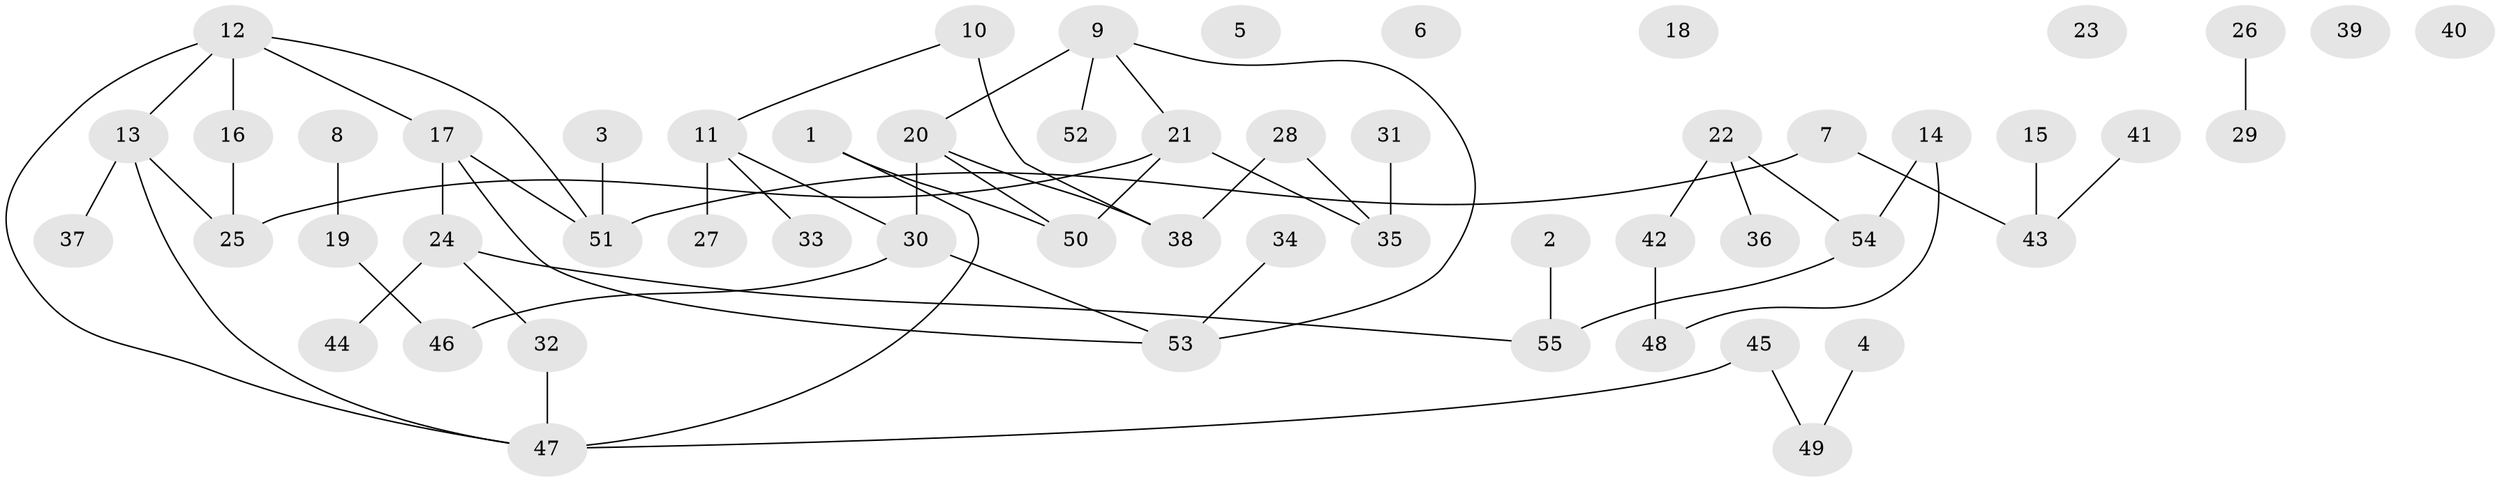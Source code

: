 // coarse degree distribution, {5: 0.07894736842105263, 1: 0.2894736842105263, 0: 0.18421052631578946, 4: 0.15789473684210525, 2: 0.15789473684210525, 6: 0.02631578947368421, 3: 0.10526315789473684}
// Generated by graph-tools (version 1.1) at 2025/23/03/03/25 07:23:29]
// undirected, 55 vertices, 58 edges
graph export_dot {
graph [start="1"]
  node [color=gray90,style=filled];
  1;
  2;
  3;
  4;
  5;
  6;
  7;
  8;
  9;
  10;
  11;
  12;
  13;
  14;
  15;
  16;
  17;
  18;
  19;
  20;
  21;
  22;
  23;
  24;
  25;
  26;
  27;
  28;
  29;
  30;
  31;
  32;
  33;
  34;
  35;
  36;
  37;
  38;
  39;
  40;
  41;
  42;
  43;
  44;
  45;
  46;
  47;
  48;
  49;
  50;
  51;
  52;
  53;
  54;
  55;
  1 -- 47;
  1 -- 50;
  2 -- 55;
  3 -- 51;
  4 -- 49;
  7 -- 43;
  7 -- 51;
  8 -- 19;
  9 -- 20;
  9 -- 21;
  9 -- 52;
  9 -- 53;
  10 -- 11;
  10 -- 38;
  11 -- 27;
  11 -- 30;
  11 -- 33;
  12 -- 13;
  12 -- 16;
  12 -- 17;
  12 -- 47;
  12 -- 51;
  13 -- 25;
  13 -- 37;
  13 -- 47;
  14 -- 48;
  14 -- 54;
  15 -- 43;
  16 -- 25;
  17 -- 24;
  17 -- 51;
  17 -- 53;
  19 -- 46;
  20 -- 30;
  20 -- 38;
  20 -- 50;
  21 -- 25;
  21 -- 35;
  21 -- 50;
  22 -- 36;
  22 -- 42;
  22 -- 54;
  24 -- 32;
  24 -- 44;
  24 -- 55;
  26 -- 29;
  28 -- 35;
  28 -- 38;
  30 -- 46;
  30 -- 53;
  31 -- 35;
  32 -- 47;
  34 -- 53;
  41 -- 43;
  42 -- 48;
  45 -- 47;
  45 -- 49;
  54 -- 55;
}
